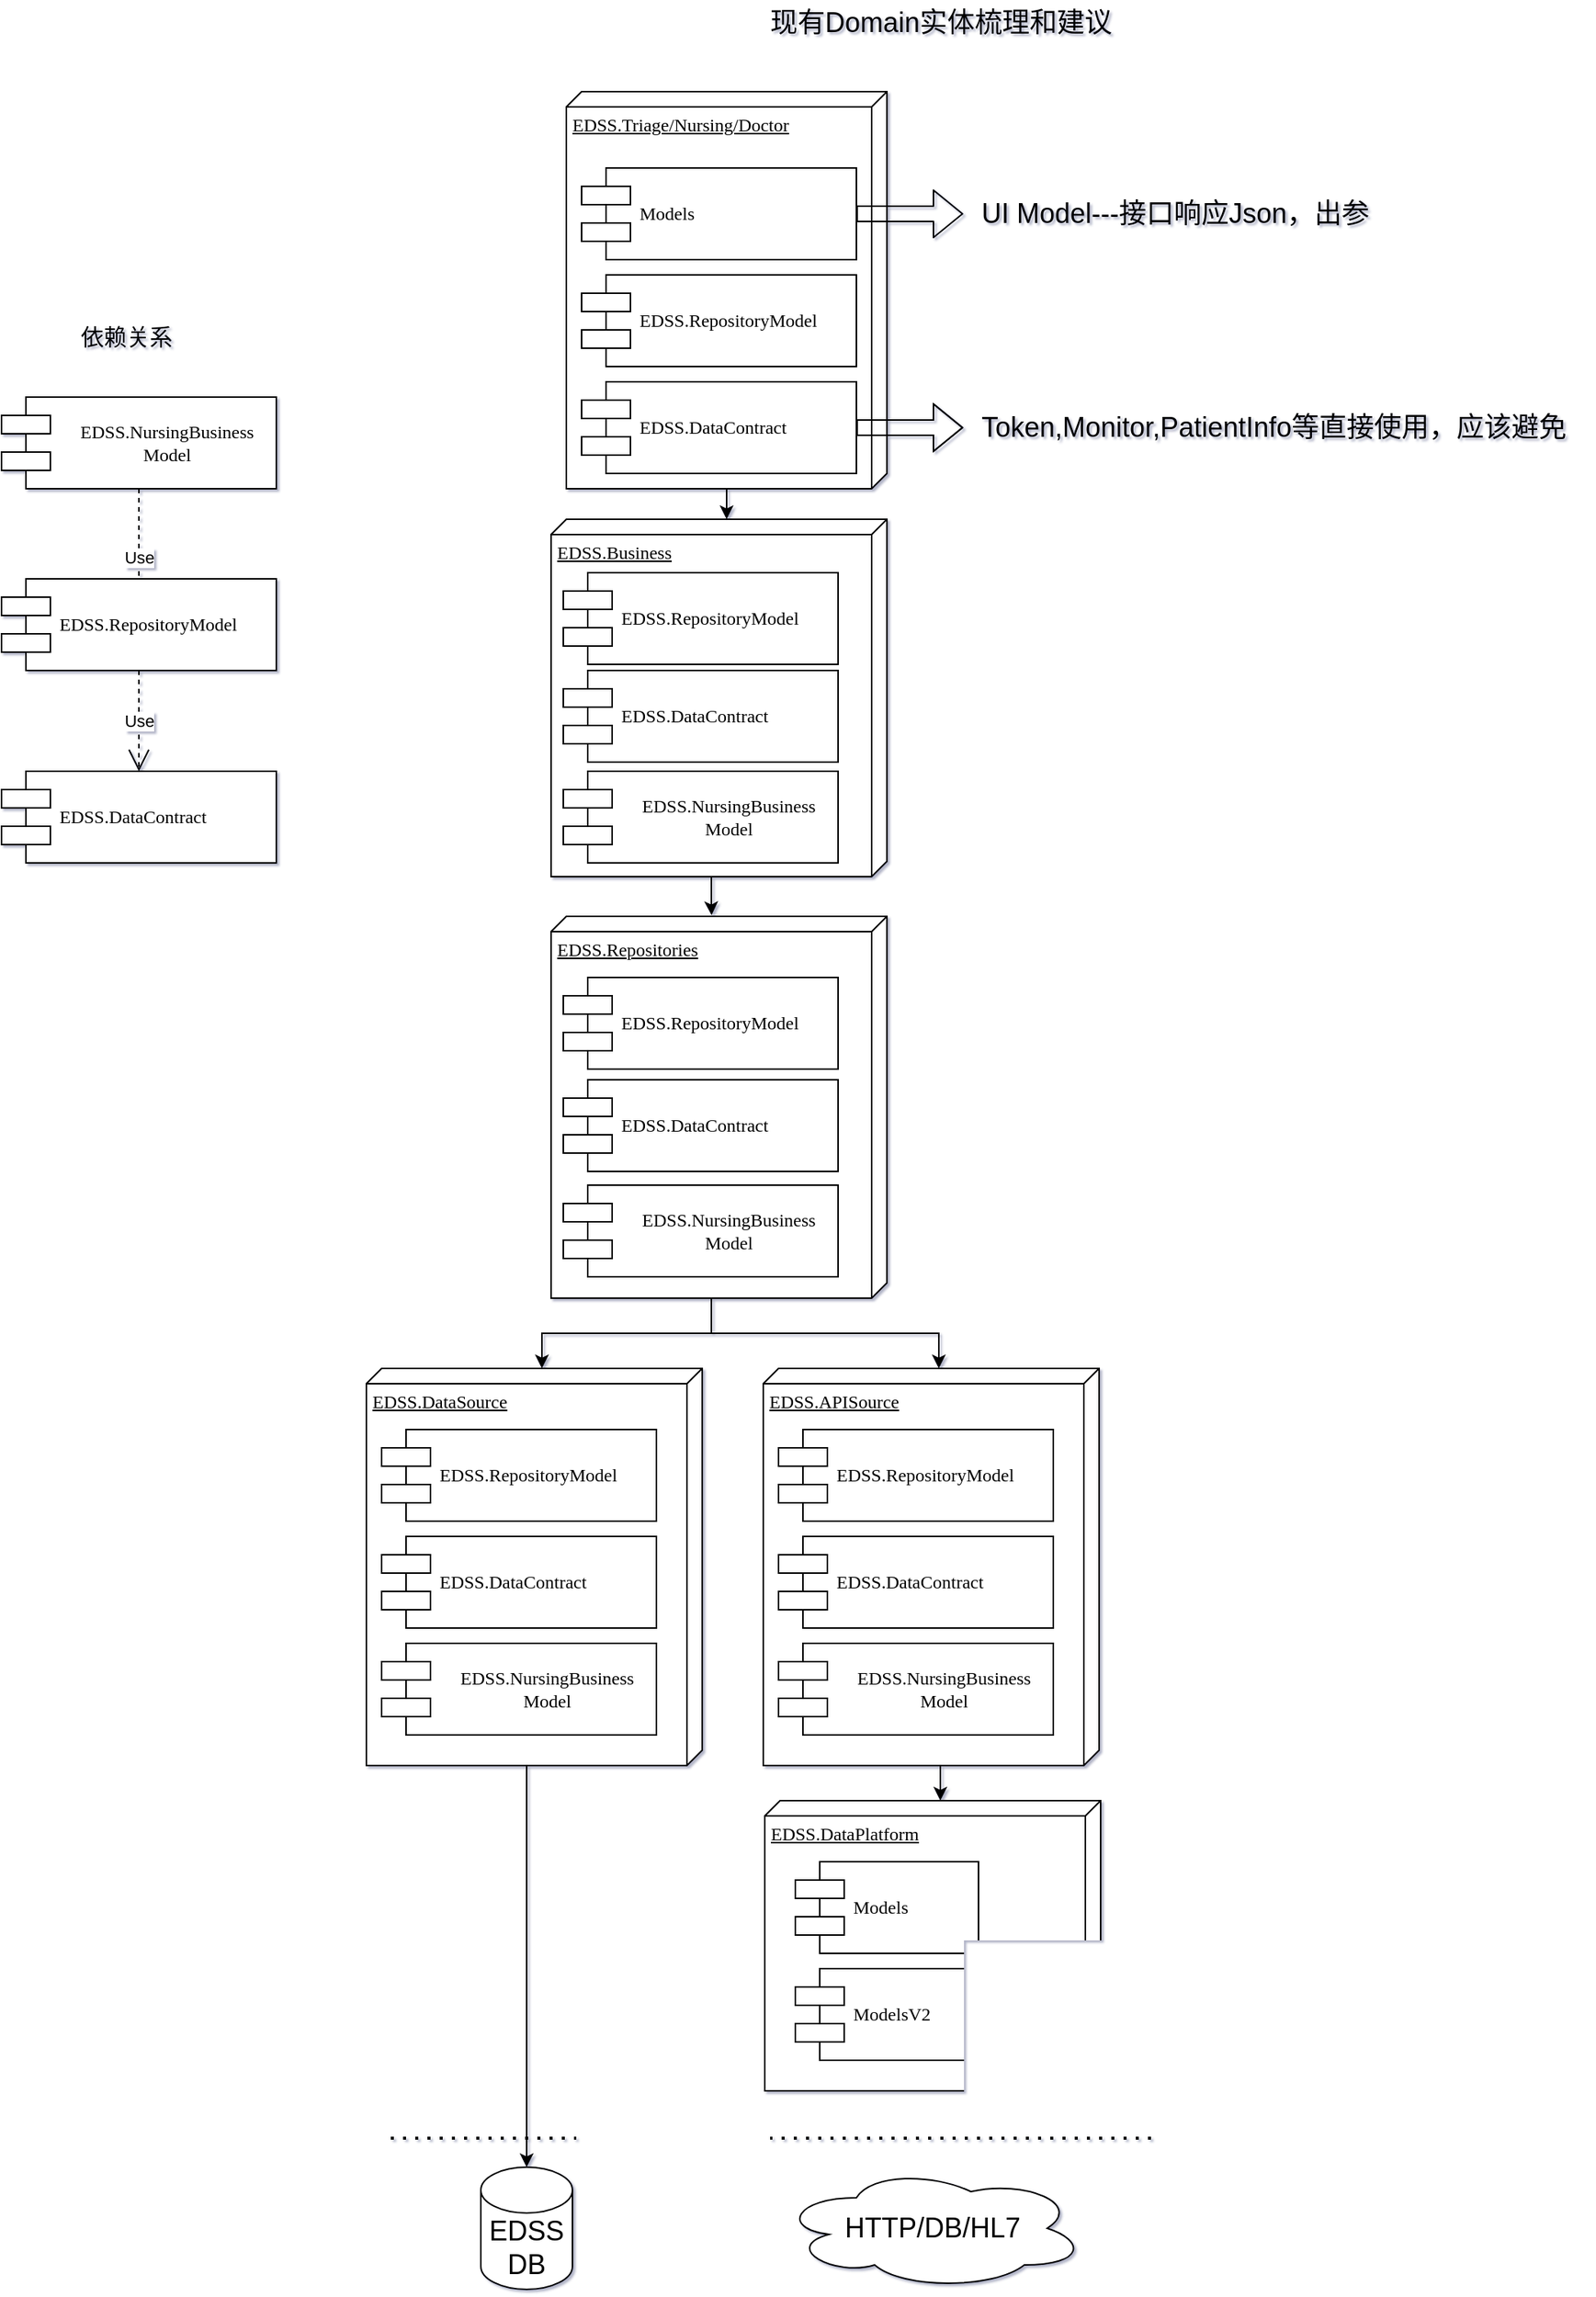 <mxfile version="14.8.6" type="github">
  <diagram name="Page-1" id="5f0bae14-7c28-e335-631c-24af17079c00">
    <mxGraphModel dx="5252" dy="2224" grid="1" gridSize="10" guides="1" tooltips="1" connect="1" arrows="1" fold="1" page="1" pageScale="1" pageWidth="1100" pageHeight="850" background="none" math="0" shadow="1">
      <root>
        <mxCell id="0" />
        <mxCell id="1" parent="0" />
        <mxCell id="Fejk4QI_jDKwbszipvCR-11" style="edgeStyle=orthogonalEdgeStyle;rounded=0;orthogonalLoop=1;jettySize=auto;html=1;exitX=0;exitY=0;exitDx=260;exitDy=110;exitPerimeter=0;entryX=0;entryY=0;entryDx=0;entryDy=105;entryPerimeter=0;" parent="1" source="39150e848f15840c-1" target="Fejk4QI_jDKwbszipvCR-7" edge="1">
          <mxGeometry relative="1" as="geometry">
            <mxPoint x="-583" y="445" as="targetPoint" />
          </mxGeometry>
        </mxCell>
        <mxCell id="39150e848f15840c-1" value="EDSS.Triage/Nursing/Doctor" style="verticalAlign=top;align=left;spacingTop=8;spacingLeft=2;spacingRight=12;shape=cube;size=10;direction=south;fontStyle=4;html=1;rounded=0;shadow=0;comic=0;labelBackgroundColor=none;strokeWidth=1;fontFamily=Verdana;fontSize=12" parent="1" vertex="1">
          <mxGeometry x="-688" y="70" width="210" height="260" as="geometry" />
        </mxCell>
        <mxCell id="39150e848f15840c-5" value="Models" style="shape=component;align=left;spacingLeft=36;rounded=0;shadow=0;comic=0;labelBackgroundColor=none;strokeWidth=1;fontFamily=Verdana;fontSize=12;html=1;" parent="1" vertex="1">
          <mxGeometry x="-678" y="120" width="180" height="60" as="geometry" />
        </mxCell>
        <mxCell id="Fejk4QI_jDKwbszipvCR-18" style="edgeStyle=orthogonalEdgeStyle;rounded=0;orthogonalLoop=1;jettySize=auto;html=1;exitX=0;exitY=0;exitDx=130;exitDy=115;exitPerimeter=0;fontSize=18;entryX=0;entryY=0;entryDx=0;entryDy=105;entryPerimeter=0;" parent="1" source="Fejk4QI_jDKwbszipvCR-1" target="Fejk4QI_jDKwbszipvCR-15" edge="1">
          <mxGeometry relative="1" as="geometry">
            <mxPoint x="-583" y="869" as="targetPoint" />
          </mxGeometry>
        </mxCell>
        <mxCell id="Fejk4QI_jDKwbszipvCR-19" style="edgeStyle=orthogonalEdgeStyle;rounded=0;orthogonalLoop=1;jettySize=auto;html=1;exitX=0;exitY=0;exitDx=130;exitDy=115;exitPerimeter=0;entryX=0;entryY=0;entryDx=0;entryDy=105;entryPerimeter=0;fontSize=18;" parent="1" source="Fejk4QI_jDKwbszipvCR-1" target="Fejk4QI_jDKwbszipvCR-4" edge="1">
          <mxGeometry relative="1" as="geometry" />
        </mxCell>
        <mxCell id="Fejk4QI_jDKwbszipvCR-1" value="EDSS.Repositories" style="verticalAlign=top;align=left;spacingTop=8;spacingLeft=2;spacingRight=12;shape=cube;size=10;direction=south;fontStyle=4;html=1;rounded=0;shadow=0;comic=0;labelBackgroundColor=none;strokeWidth=1;fontFamily=Verdana;fontSize=12" parent="1" vertex="1">
          <mxGeometry x="-698" y="610" width="220" height="250" as="geometry" />
        </mxCell>
        <mxCell id="Fejk4QI_jDKwbszipvCR-2" value="EDSS.RepositoryModel" style="shape=component;align=left;spacingLeft=36;rounded=0;shadow=0;comic=0;labelBackgroundColor=none;strokeWidth=1;fontFamily=Verdana;fontSize=12;html=1;" parent="1" vertex="1">
          <mxGeometry x="-690" y="650" width="180" height="60" as="geometry" />
        </mxCell>
        <mxCell id="Fejk4QI_jDKwbszipvCR-3" value="EDSS.DataPlatform" style="verticalAlign=top;align=left;spacingTop=8;spacingLeft=2;spacingRight=12;shape=cube;size=10;direction=south;fontStyle=4;html=1;rounded=0;shadow=0;comic=0;labelBackgroundColor=none;strokeWidth=1;fontFamily=Verdana;fontSize=12" parent="1" vertex="1">
          <mxGeometry x="-558" y="1189" width="220" height="190" as="geometry" />
        </mxCell>
        <mxCell id="Fejk4QI_jDKwbszipvCR-28" style="edgeStyle=orthogonalEdgeStyle;rounded=0;orthogonalLoop=1;jettySize=auto;html=1;exitX=0;exitY=0;exitDx=260;exitDy=115;exitPerimeter=0;entryX=0;entryY=0;entryDx=0;entryDy=105;entryPerimeter=0;fontSize=18;" parent="1" source="Fejk4QI_jDKwbszipvCR-4" target="Fejk4QI_jDKwbszipvCR-3" edge="1">
          <mxGeometry relative="1" as="geometry" />
        </mxCell>
        <mxCell id="Fejk4QI_jDKwbszipvCR-4" value="EDSS.APISource" style="verticalAlign=top;align=left;spacingTop=8;spacingLeft=2;spacingRight=12;shape=cube;size=10;direction=south;fontStyle=4;html=1;rounded=0;shadow=0;comic=0;labelBackgroundColor=none;strokeWidth=1;fontFamily=Verdana;fontSize=12" parent="1" vertex="1">
          <mxGeometry x="-559" y="906" width="220" height="260" as="geometry" />
        </mxCell>
        <mxCell id="Fejk4QI_jDKwbszipvCR-5" value="Models" style="shape=component;align=left;spacingLeft=36;rounded=0;shadow=0;comic=0;labelBackgroundColor=none;strokeWidth=1;fontFamily=Verdana;fontSize=12;html=1;" parent="1" vertex="1">
          <mxGeometry x="-538" y="1229" width="120" height="60" as="geometry" />
        </mxCell>
        <mxCell id="Fejk4QI_jDKwbszipvCR-6" value="EDSS.RepositoryModel" style="shape=component;align=left;spacingLeft=36;rounded=0;shadow=0;comic=0;labelBackgroundColor=none;strokeWidth=1;fontFamily=Verdana;fontSize=12;html=1;" parent="1" vertex="1">
          <mxGeometry x="-549" y="946" width="180" height="60" as="geometry" />
        </mxCell>
        <mxCell id="Fejk4QI_jDKwbszipvCR-14" style="edgeStyle=orthogonalEdgeStyle;rounded=0;orthogonalLoop=1;jettySize=auto;html=1;exitX=0;exitY=0;exitDx=130;exitDy=115;exitPerimeter=0;entryX=-0.003;entryY=0.522;entryDx=0;entryDy=0;entryPerimeter=0;fontSize=18;" parent="1" source="Fejk4QI_jDKwbszipvCR-7" target="Fejk4QI_jDKwbszipvCR-1" edge="1">
          <mxGeometry relative="1" as="geometry" />
        </mxCell>
        <mxCell id="Fejk4QI_jDKwbszipvCR-7" value="EDSS.Business" style="verticalAlign=top;align=left;spacingTop=8;spacingLeft=2;spacingRight=12;shape=cube;size=10;direction=south;fontStyle=4;html=1;rounded=0;shadow=0;comic=0;labelBackgroundColor=none;strokeWidth=1;fontFamily=Verdana;fontSize=12" parent="1" vertex="1">
          <mxGeometry x="-698" y="350" width="220" height="234" as="geometry" />
        </mxCell>
        <mxCell id="Fejk4QI_jDKwbszipvCR-9" value="EDSS.RepositoryModel" style="shape=component;align=left;spacingLeft=36;rounded=0;shadow=0;comic=0;labelBackgroundColor=none;strokeWidth=1;fontFamily=Verdana;fontSize=12;html=1;" parent="1" vertex="1">
          <mxGeometry x="-690" y="385" width="180" height="60" as="geometry" />
        </mxCell>
        <mxCell id="Fejk4QI_jDKwbszipvCR-10" value="EDSS.RepositoryModel" style="shape=component;align=left;spacingLeft=36;rounded=0;shadow=0;comic=0;labelBackgroundColor=none;strokeWidth=1;fontFamily=Verdana;fontSize=12;html=1;" parent="1" vertex="1">
          <mxGeometry x="-678" y="190" width="180" height="60" as="geometry" />
        </mxCell>
        <mxCell id="Fejk4QI_jDKwbszipvCR-33" style="edgeStyle=orthogonalEdgeStyle;shape=flexArrow;rounded=0;orthogonalLoop=1;jettySize=auto;html=1;exitX=1;exitY=0.5;exitDx=0;exitDy=0;fontSize=18;" parent="1" source="Fejk4QI_jDKwbszipvCR-12" edge="1">
          <mxGeometry relative="1" as="geometry">
            <mxPoint x="-428" y="290" as="targetPoint" />
          </mxGeometry>
        </mxCell>
        <mxCell id="Fejk4QI_jDKwbszipvCR-12" value="EDSS.DataContract" style="shape=component;align=left;spacingLeft=36;rounded=0;shadow=0;comic=0;labelBackgroundColor=none;strokeWidth=1;fontFamily=Verdana;fontSize=12;html=1;" parent="1" vertex="1">
          <mxGeometry x="-678" y="260" width="180" height="60" as="geometry" />
        </mxCell>
        <mxCell id="Fejk4QI_jDKwbszipvCR-13" value="现有Domain实体梳理和建议" style="text;html=1;resizable=0;autosize=1;align=center;verticalAlign=middle;points=[];fillColor=none;strokeColor=none;rounded=0;fontSize=18;" parent="1" vertex="1">
          <mxGeometry x="-563" y="10" width="240" height="30" as="geometry" />
        </mxCell>
        <mxCell id="Fejk4QI_jDKwbszipvCR-24" style="edgeStyle=orthogonalEdgeStyle;rounded=0;orthogonalLoop=1;jettySize=auto;html=1;exitX=0;exitY=0;exitDx=260;exitDy=115;exitPerimeter=0;entryX=0.5;entryY=0;entryDx=0;entryDy=0;entryPerimeter=0;fontSize=18;" parent="1" source="Fejk4QI_jDKwbszipvCR-15" target="Fejk4QI_jDKwbszipvCR-23" edge="1">
          <mxGeometry relative="1" as="geometry" />
        </mxCell>
        <mxCell id="Fejk4QI_jDKwbszipvCR-15" value="EDSS.DataSource" style="verticalAlign=top;align=left;spacingTop=8;spacingLeft=2;spacingRight=12;shape=cube;size=10;direction=south;fontStyle=4;html=1;rounded=0;shadow=0;comic=0;labelBackgroundColor=none;strokeWidth=1;fontFamily=Verdana;fontSize=12" parent="1" vertex="1">
          <mxGeometry x="-819" y="906" width="220" height="260" as="geometry" />
        </mxCell>
        <mxCell id="Fejk4QI_jDKwbszipvCR-16" value="EDSS.RepositoryModel" style="shape=component;align=left;spacingLeft=36;rounded=0;shadow=0;comic=0;labelBackgroundColor=none;strokeWidth=1;fontFamily=Verdana;fontSize=12;html=1;" parent="1" vertex="1">
          <mxGeometry x="-809" y="946" width="180" height="60" as="geometry" />
        </mxCell>
        <mxCell id="Fejk4QI_jDKwbszipvCR-20" value="EDSS.DataContract" style="shape=component;align=left;spacingLeft=36;rounded=0;shadow=0;comic=0;labelBackgroundColor=none;strokeWidth=1;fontFamily=Verdana;fontSize=12;html=1;" parent="1" vertex="1">
          <mxGeometry x="-809" y="1016" width="180" height="60" as="geometry" />
        </mxCell>
        <mxCell id="Fejk4QI_jDKwbszipvCR-21" value="EDSS.NursingBusiness&lt;br&gt;Model" style="shape=component;align=center;spacingLeft=36;rounded=0;shadow=0;comic=0;labelBackgroundColor=none;strokeWidth=1;fontFamily=Verdana;fontSize=12;html=1;" parent="1" vertex="1">
          <mxGeometry x="-809" y="1086" width="180" height="60" as="geometry" />
        </mxCell>
        <mxCell id="Fejk4QI_jDKwbszipvCR-23" value="EDSS&lt;br&gt;DB" style="shape=cylinder3;whiteSpace=wrap;html=1;boundedLbl=1;backgroundOutline=1;size=15;fontSize=18;align=center;" parent="1" vertex="1">
          <mxGeometry x="-744" y="1429" width="60" height="80" as="geometry" />
        </mxCell>
        <mxCell id="Fejk4QI_jDKwbszipvCR-26" value="EDSS.DataContract" style="shape=component;align=left;spacingLeft=36;rounded=0;shadow=0;comic=0;labelBackgroundColor=none;strokeWidth=1;fontFamily=Verdana;fontSize=12;html=1;" parent="1" vertex="1">
          <mxGeometry x="-549" y="1016" width="180" height="60" as="geometry" />
        </mxCell>
        <mxCell id="Fejk4QI_jDKwbszipvCR-27" value="EDSS.NursingBusiness&lt;br&gt;Model" style="shape=component;align=center;spacingLeft=36;rounded=0;shadow=0;comic=0;labelBackgroundColor=none;strokeWidth=1;fontFamily=Verdana;fontSize=12;html=1;" parent="1" vertex="1">
          <mxGeometry x="-549" y="1086" width="180" height="60" as="geometry" />
        </mxCell>
        <mxCell id="Fejk4QI_jDKwbszipvCR-29" value="ModelsV2" style="shape=component;align=left;spacingLeft=36;rounded=0;shadow=0;comic=0;labelBackgroundColor=none;strokeWidth=1;fontFamily=Verdana;fontSize=12;html=1;" parent="1" vertex="1">
          <mxGeometry x="-538" y="1299" width="120" height="60" as="geometry" />
        </mxCell>
        <mxCell id="Fejk4QI_jDKwbszipvCR-30" value="HTTP/DB/HL7" style="ellipse;shape=cloud;whiteSpace=wrap;html=1;fontSize=18;align=center;" parent="1" vertex="1">
          <mxGeometry x="-548" y="1429" width="200" height="80" as="geometry" />
        </mxCell>
        <mxCell id="Fejk4QI_jDKwbszipvCR-31" value="" style="endArrow=none;dashed=1;html=1;dashPattern=1 3;strokeWidth=2;fontSize=18;" parent="1" edge="1">
          <mxGeometry width="50" height="50" relative="1" as="geometry">
            <mxPoint x="-1003" y="1410" as="sourcePoint" />
            <mxPoint x="-173" y="1410" as="targetPoint" />
          </mxGeometry>
        </mxCell>
        <mxCell id="Fejk4QI_jDKwbszipvCR-32" value="Token,Monitor,PatientInfo等直接使用，应该避免" style="text;html=1;resizable=0;autosize=1;align=left;verticalAlign=middle;points=[];fillColor=none;strokeColor=none;rounded=0;fontSize=18;" parent="1" vertex="1">
          <mxGeometry x="-418" y="275" width="400" height="30" as="geometry" />
        </mxCell>
        <mxCell id="Fejk4QI_jDKwbszipvCR-34" value="EDSS.DataContract" style="shape=component;align=left;spacingLeft=36;rounded=0;shadow=0;comic=0;labelBackgroundColor=none;strokeWidth=1;fontFamily=Verdana;fontSize=12;html=1;" parent="1" vertex="1">
          <mxGeometry x="-690" y="449" width="180" height="60" as="geometry" />
        </mxCell>
        <mxCell id="Fejk4QI_jDKwbszipvCR-35" value="EDSS.DataContract" style="shape=component;align=left;spacingLeft=36;rounded=0;shadow=0;comic=0;labelBackgroundColor=none;strokeWidth=1;fontFamily=Verdana;fontSize=12;html=1;" parent="1" vertex="1">
          <mxGeometry x="-690" y="717" width="180" height="60" as="geometry" />
        </mxCell>
        <mxCell id="Fejk4QI_jDKwbszipvCR-36" value="EDSS.NursingBusiness&lt;br&gt;Model" style="shape=component;align=center;spacingLeft=36;rounded=0;shadow=0;comic=0;labelBackgroundColor=none;strokeWidth=1;fontFamily=Verdana;fontSize=12;html=1;" parent="1" vertex="1">
          <mxGeometry x="-690" y="786" width="180" height="60" as="geometry" />
        </mxCell>
        <mxCell id="Fejk4QI_jDKwbszipvCR-37" value="" style="shape=flexArrow;endArrow=classic;html=1;fontSize=18;" parent="1" source="39150e848f15840c-5" edge="1">
          <mxGeometry width="50" height="50" relative="1" as="geometry">
            <mxPoint x="-418" y="170" as="sourcePoint" />
            <mxPoint x="-428" y="150" as="targetPoint" />
          </mxGeometry>
        </mxCell>
        <mxCell id="Fejk4QI_jDKwbszipvCR-38" value="UI Model---接口响应Json，出参" style="text;html=1;resizable=0;autosize=1;align=left;verticalAlign=middle;points=[];fillColor=none;strokeColor=none;rounded=0;fontSize=18;" parent="1" vertex="1">
          <mxGeometry x="-418" y="135" width="270" height="30" as="geometry" />
        </mxCell>
        <mxCell id="Fejk4QI_jDKwbszipvCR-39" value="EDSS.NursingBusiness&lt;br&gt;Model" style="shape=component;align=center;spacingLeft=36;rounded=0;shadow=0;comic=0;labelBackgroundColor=none;strokeWidth=1;fontFamily=Verdana;fontSize=12;html=1;" parent="1" vertex="1">
          <mxGeometry x="-690" y="515" width="180" height="60" as="geometry" />
        </mxCell>
        <mxCell id="1vMFcK3D9edi9ke0OV0b-1" value="EDSS.NursingBusiness&lt;br&gt;Model" style="shape=component;align=center;spacingLeft=36;rounded=0;shadow=0;comic=0;labelBackgroundColor=none;strokeWidth=1;fontFamily=Verdana;fontSize=12;html=1;" vertex="1" parent="1">
          <mxGeometry x="-1058" y="270" width="180" height="60" as="geometry" />
        </mxCell>
        <mxCell id="1vMFcK3D9edi9ke0OV0b-2" value="Use" style="endArrow=open;endSize=12;dashed=1;html=1;exitX=0.5;exitY=1;exitDx=0;exitDy=0;" edge="1" parent="1" source="1vMFcK3D9edi9ke0OV0b-1">
          <mxGeometry width="160" relative="1" as="geometry">
            <mxPoint x="-1058" y="400" as="sourcePoint" />
            <mxPoint x="-968" y="420" as="targetPoint" />
          </mxGeometry>
        </mxCell>
        <mxCell id="1vMFcK3D9edi9ke0OV0b-3" value="EDSS.RepositoryModel" style="shape=component;align=left;spacingLeft=36;rounded=0;shadow=0;comic=0;labelBackgroundColor=none;strokeWidth=1;fontFamily=Verdana;fontSize=12;html=1;" vertex="1" parent="1">
          <mxGeometry x="-1058" y="389" width="180" height="60" as="geometry" />
        </mxCell>
        <mxCell id="1vMFcK3D9edi9ke0OV0b-4" value="EDSS.DataContract" style="shape=component;align=left;spacingLeft=36;rounded=0;shadow=0;comic=0;labelBackgroundColor=none;strokeWidth=1;fontFamily=Verdana;fontSize=12;html=1;" vertex="1" parent="1">
          <mxGeometry x="-1058" y="515" width="180" height="60" as="geometry" />
        </mxCell>
        <mxCell id="1vMFcK3D9edi9ke0OV0b-5" value="Use" style="endArrow=open;endSize=12;dashed=1;html=1;entryX=0.5;entryY=0;entryDx=0;entryDy=0;exitX=0.5;exitY=1;exitDx=0;exitDy=0;" edge="1" parent="1" source="1vMFcK3D9edi9ke0OV0b-3" target="1vMFcK3D9edi9ke0OV0b-4">
          <mxGeometry width="160" relative="1" as="geometry">
            <mxPoint x="-968" y="480" as="sourcePoint" />
            <mxPoint x="-808" y="480" as="targetPoint" />
          </mxGeometry>
        </mxCell>
        <mxCell id="1vMFcK3D9edi9ke0OV0b-7" value="依赖关系" style="text;html=1;resizable=0;autosize=1;align=left;verticalAlign=middle;points=[];fillColor=none;strokeColor=none;rounded=0;rotation=0;fontSize=15;" vertex="1" parent="1">
          <mxGeometry x="-1008" y="220" width="80" height="20" as="geometry" />
        </mxCell>
      </root>
    </mxGraphModel>
  </diagram>
</mxfile>
